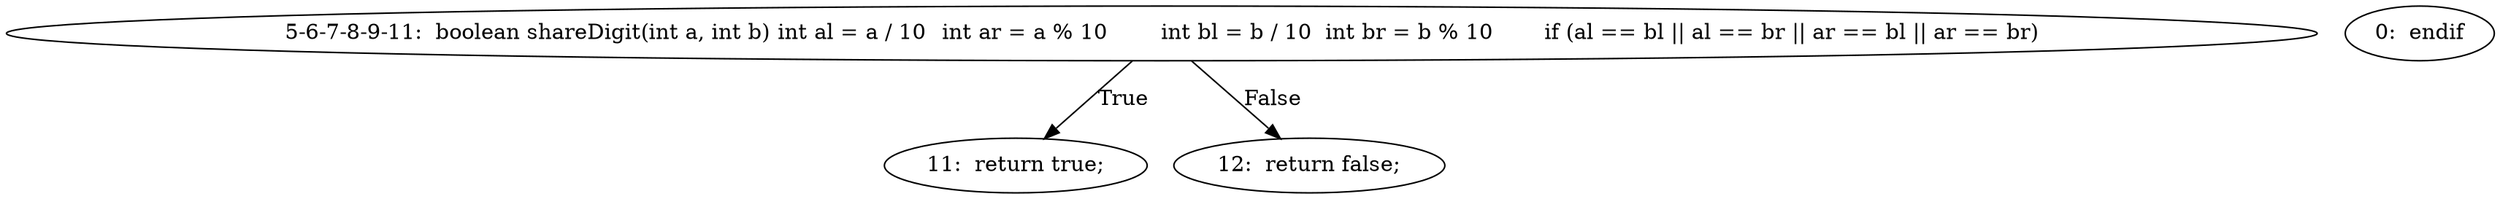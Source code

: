 digraph result_test { 
// graph-vertices
  a5  [label="5-6-7-8-9-11:  boolean shareDigit(int a, int b)	int al = a / 10	int ar = a % 10	int bl = b / 10	int br = b % 10	if (al == bl || al == br || ar == bl || ar == br)"]; 
  6  [label="11:  return true;"]; 
  7  [label="0:  endif"]; 
  8  [label="12:  return false;"]; 
// graph-edges
  a5 -> 6  [label="True"]; 
  a5 -> 8  [label="False"]; 
}